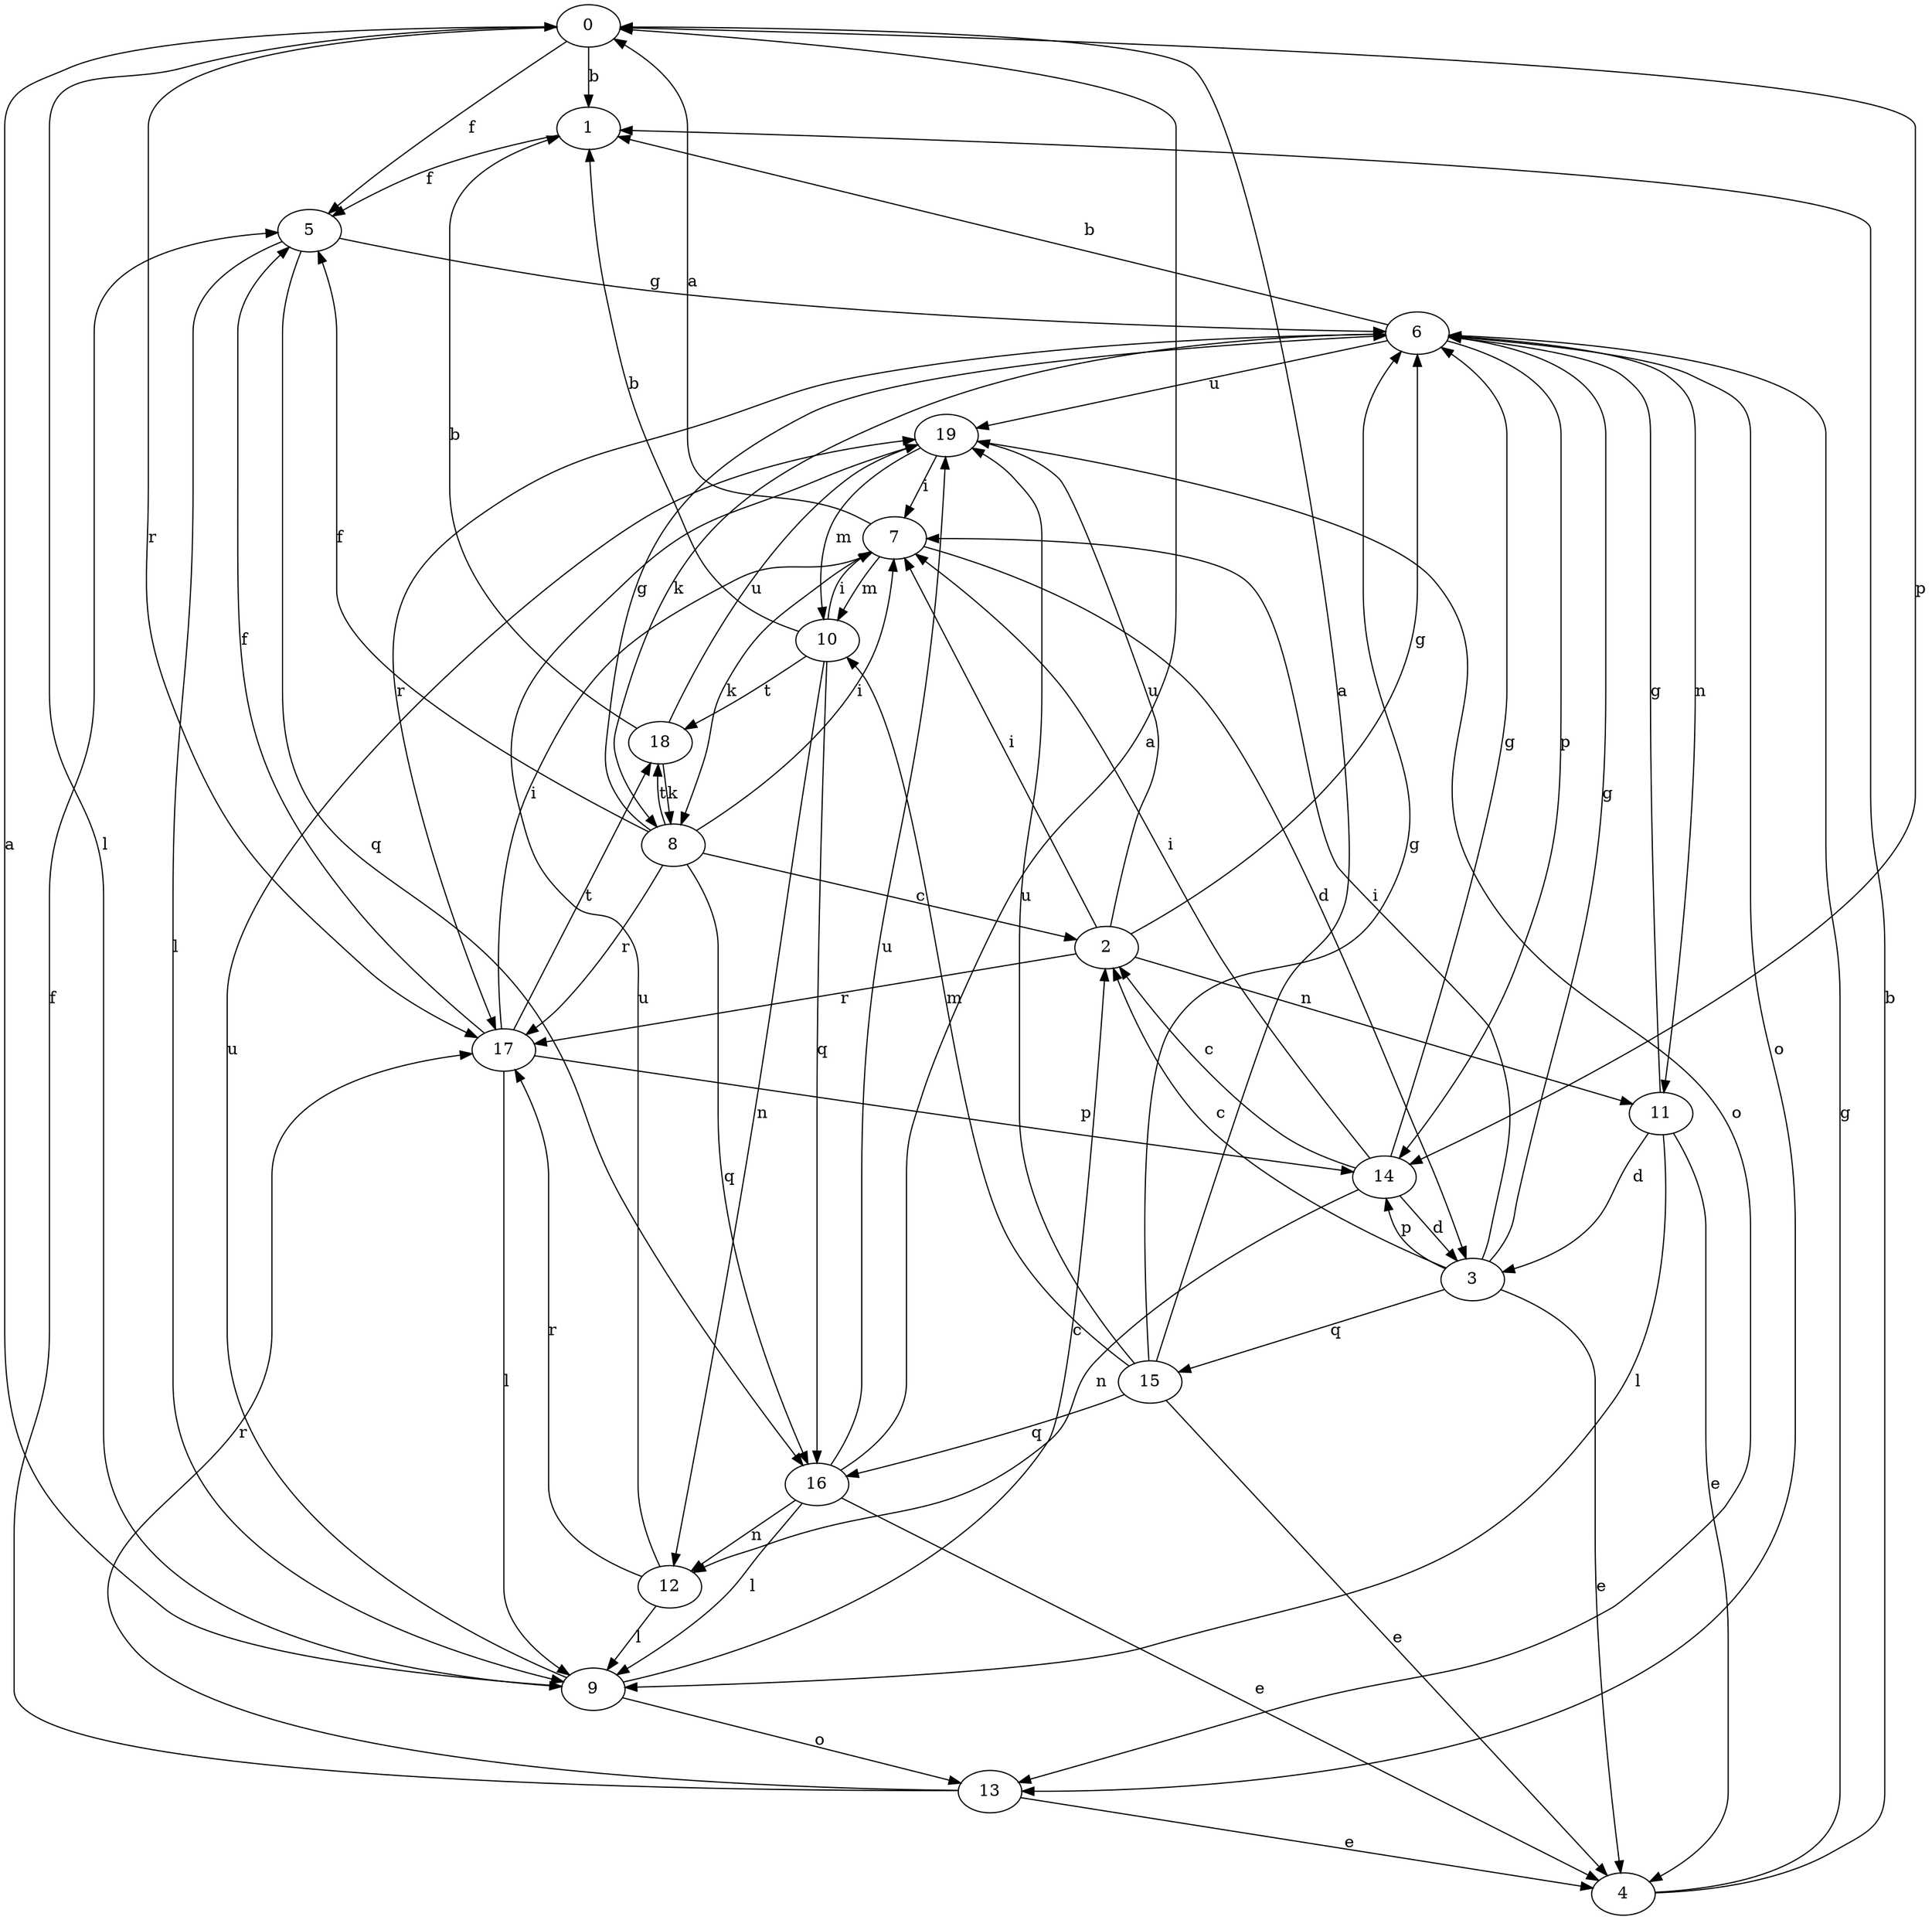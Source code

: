 strict digraph  {
0;
1;
2;
3;
4;
5;
6;
7;
8;
9;
10;
11;
12;
13;
14;
15;
16;
17;
18;
19;
0 -> 1  [label=b];
0 -> 5  [label=f];
0 -> 9  [label=l];
0 -> 14  [label=p];
0 -> 17  [label=r];
1 -> 5  [label=f];
2 -> 6  [label=g];
2 -> 7  [label=i];
2 -> 11  [label=n];
2 -> 17  [label=r];
2 -> 19  [label=u];
3 -> 2  [label=c];
3 -> 4  [label=e];
3 -> 6  [label=g];
3 -> 7  [label=i];
3 -> 14  [label=p];
3 -> 15  [label=q];
4 -> 1  [label=b];
4 -> 6  [label=g];
5 -> 6  [label=g];
5 -> 9  [label=l];
5 -> 16  [label=q];
6 -> 1  [label=b];
6 -> 8  [label=k];
6 -> 11  [label=n];
6 -> 13  [label=o];
6 -> 14  [label=p];
6 -> 17  [label=r];
6 -> 19  [label=u];
7 -> 0  [label=a];
7 -> 3  [label=d];
7 -> 8  [label=k];
7 -> 10  [label=m];
8 -> 2  [label=c];
8 -> 5  [label=f];
8 -> 6  [label=g];
8 -> 7  [label=i];
8 -> 16  [label=q];
8 -> 17  [label=r];
8 -> 18  [label=t];
9 -> 0  [label=a];
9 -> 2  [label=c];
9 -> 13  [label=o];
9 -> 19  [label=u];
10 -> 1  [label=b];
10 -> 7  [label=i];
10 -> 12  [label=n];
10 -> 16  [label=q];
10 -> 18  [label=t];
11 -> 3  [label=d];
11 -> 4  [label=e];
11 -> 6  [label=g];
11 -> 9  [label=l];
12 -> 9  [label=l];
12 -> 17  [label=r];
12 -> 19  [label=u];
13 -> 4  [label=e];
13 -> 5  [label=f];
13 -> 17  [label=r];
14 -> 2  [label=c];
14 -> 3  [label=d];
14 -> 6  [label=g];
14 -> 7  [label=i];
14 -> 12  [label=n];
15 -> 0  [label=a];
15 -> 4  [label=e];
15 -> 6  [label=g];
15 -> 10  [label=m];
15 -> 16  [label=q];
15 -> 19  [label=u];
16 -> 0  [label=a];
16 -> 4  [label=e];
16 -> 9  [label=l];
16 -> 12  [label=n];
16 -> 19  [label=u];
17 -> 5  [label=f];
17 -> 7  [label=i];
17 -> 9  [label=l];
17 -> 14  [label=p];
17 -> 18  [label=t];
18 -> 1  [label=b];
18 -> 8  [label=k];
18 -> 19  [label=u];
19 -> 7  [label=i];
19 -> 10  [label=m];
19 -> 13  [label=o];
}
